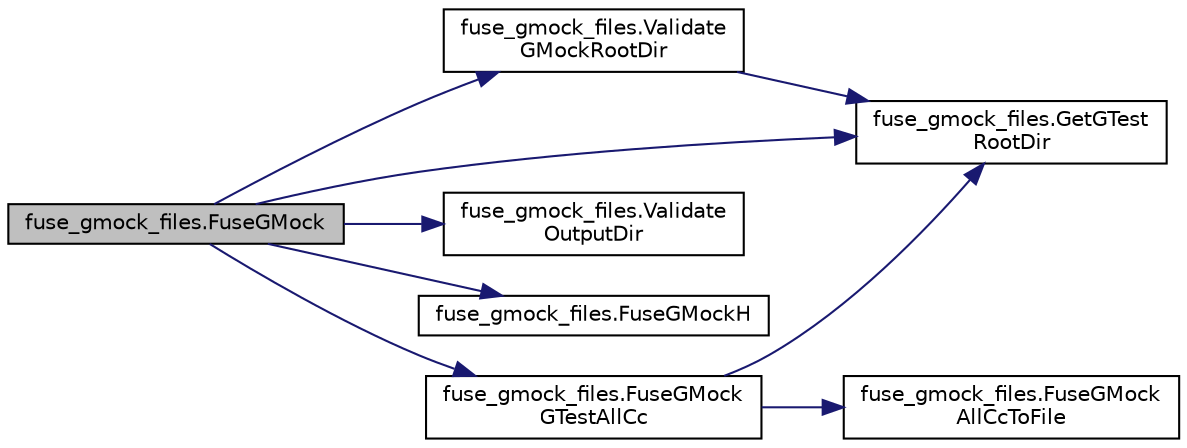 digraph "fuse_gmock_files.FuseGMock"
{
  edge [fontname="Helvetica",fontsize="10",labelfontname="Helvetica",labelfontsize="10"];
  node [fontname="Helvetica",fontsize="10",shape=record];
  rankdir="LR";
  Node0 [label="fuse_gmock_files.FuseGMock",height=0.2,width=0.4,color="black", fillcolor="grey75", style="filled", fontcolor="black"];
  Node0 -> Node1 [color="midnightblue",fontsize="10",style="solid",fontname="Helvetica"];
  Node1 [label="fuse_gmock_files.Validate\lGMockRootDir",height=0.2,width=0.4,color="black", fillcolor="white", style="filled",URL="$d8/dbf/namespacefuse__gmock__files.html#aaec09f55a62b3d65b5d25fe0050e9e05"];
  Node1 -> Node2 [color="midnightblue",fontsize="10",style="solid",fontname="Helvetica"];
  Node2 [label="fuse_gmock_files.GetGTest\lRootDir",height=0.2,width=0.4,color="black", fillcolor="white", style="filled",URL="$d8/dbf/namespacefuse__gmock__files.html#aae591d77d2d969394996f9fc2017824c"];
  Node0 -> Node3 [color="midnightblue",fontsize="10",style="solid",fontname="Helvetica"];
  Node3 [label="fuse_gmock_files.Validate\lOutputDir",height=0.2,width=0.4,color="black", fillcolor="white", style="filled",URL="$d8/dbf/namespacefuse__gmock__files.html#a68581e210793099d656537faa719df29"];
  Node0 -> Node2 [color="midnightblue",fontsize="10",style="solid",fontname="Helvetica"];
  Node0 -> Node4 [color="midnightblue",fontsize="10",style="solid",fontname="Helvetica"];
  Node4 [label="fuse_gmock_files.FuseGMockH",height=0.2,width=0.4,color="black", fillcolor="white", style="filled",URL="$d8/dbf/namespacefuse__gmock__files.html#abab451606f671f59404f23276aad2c34"];
  Node0 -> Node5 [color="midnightblue",fontsize="10",style="solid",fontname="Helvetica"];
  Node5 [label="fuse_gmock_files.FuseGMock\lGTestAllCc",height=0.2,width=0.4,color="black", fillcolor="white", style="filled",URL="$d8/dbf/namespacefuse__gmock__files.html#a50eb499fcb075e19191e8403bd85c813"];
  Node5 -> Node2 [color="midnightblue",fontsize="10",style="solid",fontname="Helvetica"];
  Node5 -> Node6 [color="midnightblue",fontsize="10",style="solid",fontname="Helvetica"];
  Node6 [label="fuse_gmock_files.FuseGMock\lAllCcToFile",height=0.2,width=0.4,color="black", fillcolor="white", style="filled",URL="$d8/dbf/namespacefuse__gmock__files.html#af470a39a4df492b1ca0d9493eac8222b"];
}
